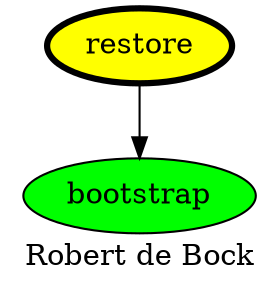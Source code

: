 digraph PhiloDilemma {
  label = "Robert de Bock" ;
  overlap=false
  {
    bootstrap [fillcolor=green style=filled]
    restore [fillcolor=yellow style=filled penwidth=3]
  }
  restore -> bootstrap
}

